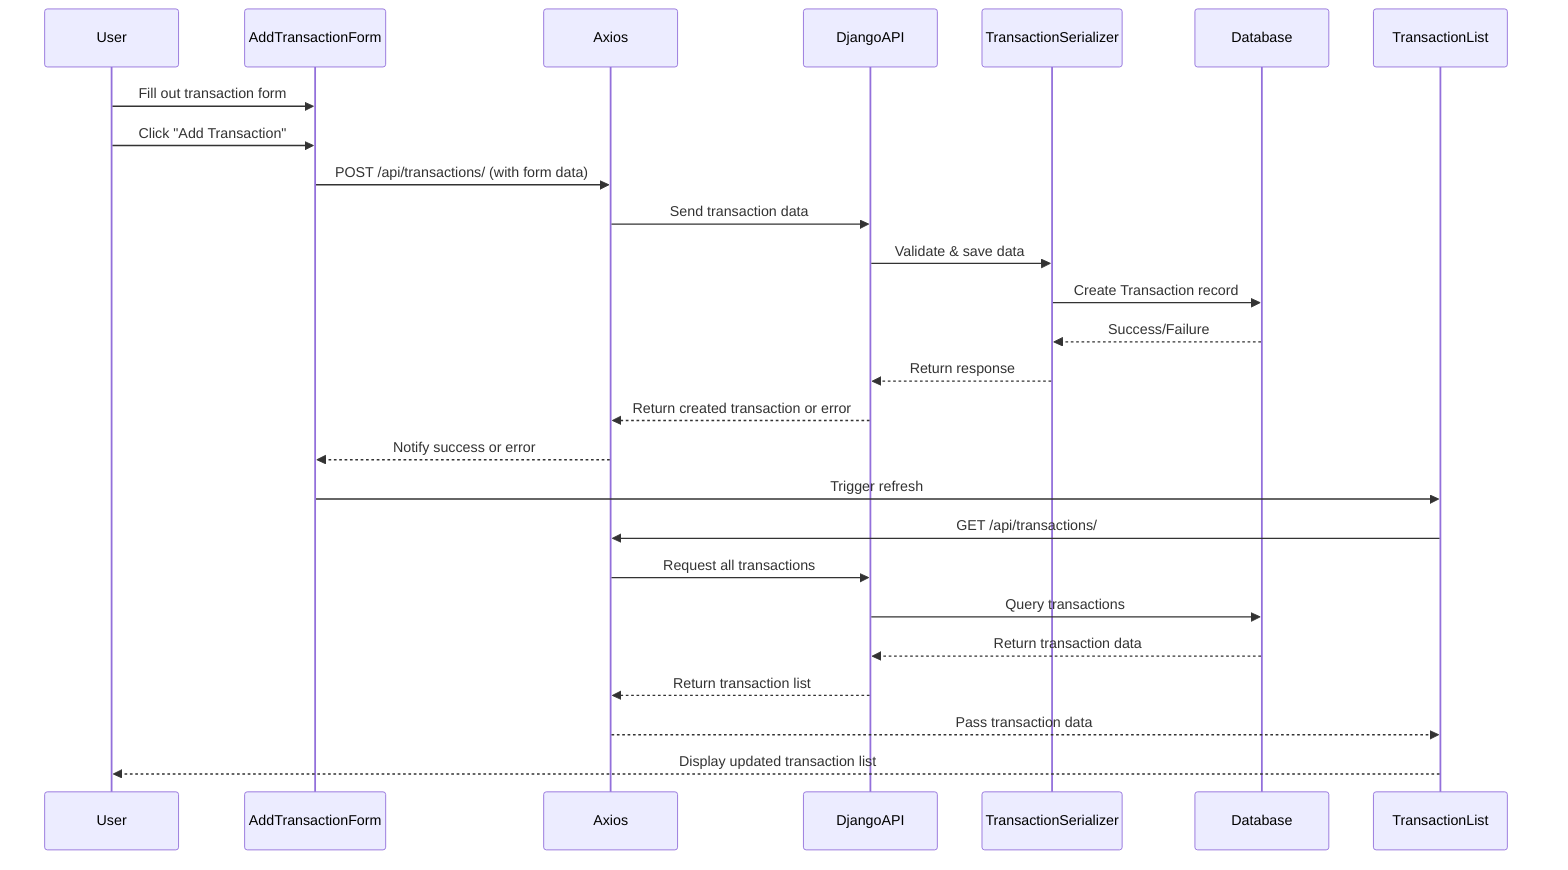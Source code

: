 sequenceDiagram
    participant User
    participant AddTransactionForm
    participant Axios
    participant DjangoAPI
    participant TransactionSerializer
    participant Database
    participant TransactionList

    User->>AddTransactionForm: Fill out transaction form
    User->>AddTransactionForm: Click "Add Transaction"
    AddTransactionForm->>Axios: POST /api/transactions/ (with form data)
    Axios->>DjangoAPI: Send transaction data
    DjangoAPI->>TransactionSerializer: Validate & save data
    TransactionSerializer->>Database: Create Transaction record
    Database-->>TransactionSerializer: Success/Failure
    TransactionSerializer-->>DjangoAPI: Return response
    DjangoAPI-->>Axios: Return created transaction or error
    Axios-->>AddTransactionForm: Notify success or error
    AddTransactionForm->>TransactionList: Trigger refresh
    TransactionList->>Axios: GET /api/transactions/
    Axios->>DjangoAPI: Request all transactions
    DjangoAPI->>Database: Query transactions
    Database-->>DjangoAPI: Return transaction data
    DjangoAPI-->>Axios: Return transaction list
    Axios-->>TransactionList: Pass transaction data
    TransactionList-->>User: Display updated transaction list